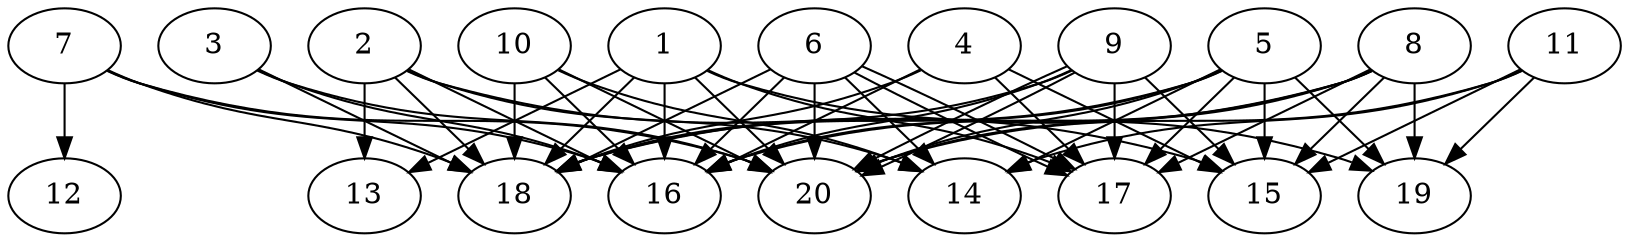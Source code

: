 // DAG automatically generated by daggen at Thu Oct  3 13:58:42 2019
// ./daggen --dot -n 20 --ccr 0.4 --fat 0.9 --regular 0.7 --density 0.9 --mindata 5242880 --maxdata 52428800 
digraph G {
  1 [size="60298240", alpha="0.19", expect_size="24119296"] 
  1 -> 13 [size ="24119296"]
  1 -> 16 [size ="24119296"]
  1 -> 17 [size ="24119296"]
  1 -> 18 [size ="24119296"]
  1 -> 19 [size ="24119296"]
  1 -> 20 [size ="24119296"]
  2 [size="109204480", alpha="0.17", expect_size="43681792"] 
  2 -> 13 [size ="43681792"]
  2 -> 14 [size ="43681792"]
  2 -> 15 [size ="43681792"]
  2 -> 16 [size ="43681792"]
  2 -> 18 [size ="43681792"]
  3 [size="29862400", alpha="0.11", expect_size="11944960"] 
  3 -> 16 [size ="11944960"]
  3 -> 18 [size ="11944960"]
  3 -> 20 [size ="11944960"]
  4 [size="35422720", alpha="0.11", expect_size="14169088"] 
  4 -> 15 [size ="14169088"]
  4 -> 16 [size ="14169088"]
  4 -> 17 [size ="14169088"]
  4 -> 18 [size ="14169088"]
  5 [size="50531840", alpha="0.14", expect_size="20212736"] 
  5 -> 14 [size ="20212736"]
  5 -> 15 [size ="20212736"]
  5 -> 16 [size ="20212736"]
  5 -> 17 [size ="20212736"]
  5 -> 18 [size ="20212736"]
  5 -> 19 [size ="20212736"]
  5 -> 20 [size ="20212736"]
  6 [size="74122240", alpha="0.05", expect_size="29648896"] 
  6 -> 14 [size ="29648896"]
  6 -> 16 [size ="29648896"]
  6 -> 17 [size ="29648896"]
  6 -> 17 [size ="29648896"]
  6 -> 18 [size ="29648896"]
  6 -> 20 [size ="29648896"]
  7 [size="76341760", alpha="0.02", expect_size="30536704"] 
  7 -> 12 [size ="30536704"]
  7 -> 16 [size ="30536704"]
  7 -> 18 [size ="30536704"]
  7 -> 20 [size ="30536704"]
  8 [size="41873920", alpha="0.14", expect_size="16749568"] 
  8 -> 15 [size ="16749568"]
  8 -> 16 [size ="16749568"]
  8 -> 17 [size ="16749568"]
  8 -> 18 [size ="16749568"]
  8 -> 19 [size ="16749568"]
  8 -> 20 [size ="16749568"]
  9 [size="128806400", alpha="0.09", expect_size="51522560"] 
  9 -> 15 [size ="51522560"]
  9 -> 16 [size ="51522560"]
  9 -> 17 [size ="51522560"]
  9 -> 18 [size ="51522560"]
  9 -> 20 [size ="51522560"]
  9 -> 20 [size ="51522560"]
  10 [size="90332160", alpha="0.14", expect_size="36132864"] 
  10 -> 14 [size ="36132864"]
  10 -> 16 [size ="36132864"]
  10 -> 18 [size ="36132864"]
  10 -> 20 [size ="36132864"]
  11 [size="24960000", alpha="0.14", expect_size="9984000"] 
  11 -> 14 [size ="9984000"]
  11 -> 15 [size ="9984000"]
  11 -> 19 [size ="9984000"]
  11 -> 20 [size ="9984000"]
  12 [size="17932800", alpha="0.01", expect_size="7173120"] 
  13 [size="116697600", alpha="0.10", expect_size="46679040"] 
  14 [size="63951360", alpha="0.02", expect_size="25580544"] 
  15 [size="129277440", alpha="0.14", expect_size="51710976"] 
  16 [size="91622400", alpha="0.15", expect_size="36648960"] 
  17 [size="118269440", alpha="0.18", expect_size="47307776"] 
  18 [size="130629120", alpha="0.17", expect_size="52251648"] 
  19 [size="97221120", alpha="0.20", expect_size="38888448"] 
  20 [size="35074560", alpha="0.04", expect_size="14029824"] 
}
